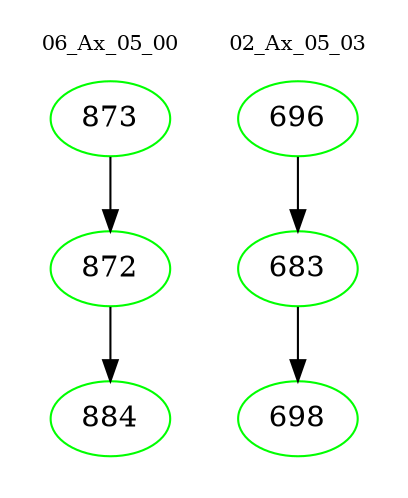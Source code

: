 digraph{
subgraph cluster_0 {
color = white
label = "06_Ax_05_00";
fontsize=10;
T0_873 [label="873", color="green"]
T0_873 -> T0_872 [color="black"]
T0_872 [label="872", color="green"]
T0_872 -> T0_884 [color="black"]
T0_884 [label="884", color="green"]
}
subgraph cluster_1 {
color = white
label = "02_Ax_05_03";
fontsize=10;
T1_696 [label="696", color="green"]
T1_696 -> T1_683 [color="black"]
T1_683 [label="683", color="green"]
T1_683 -> T1_698 [color="black"]
T1_698 [label="698", color="green"]
}
}
